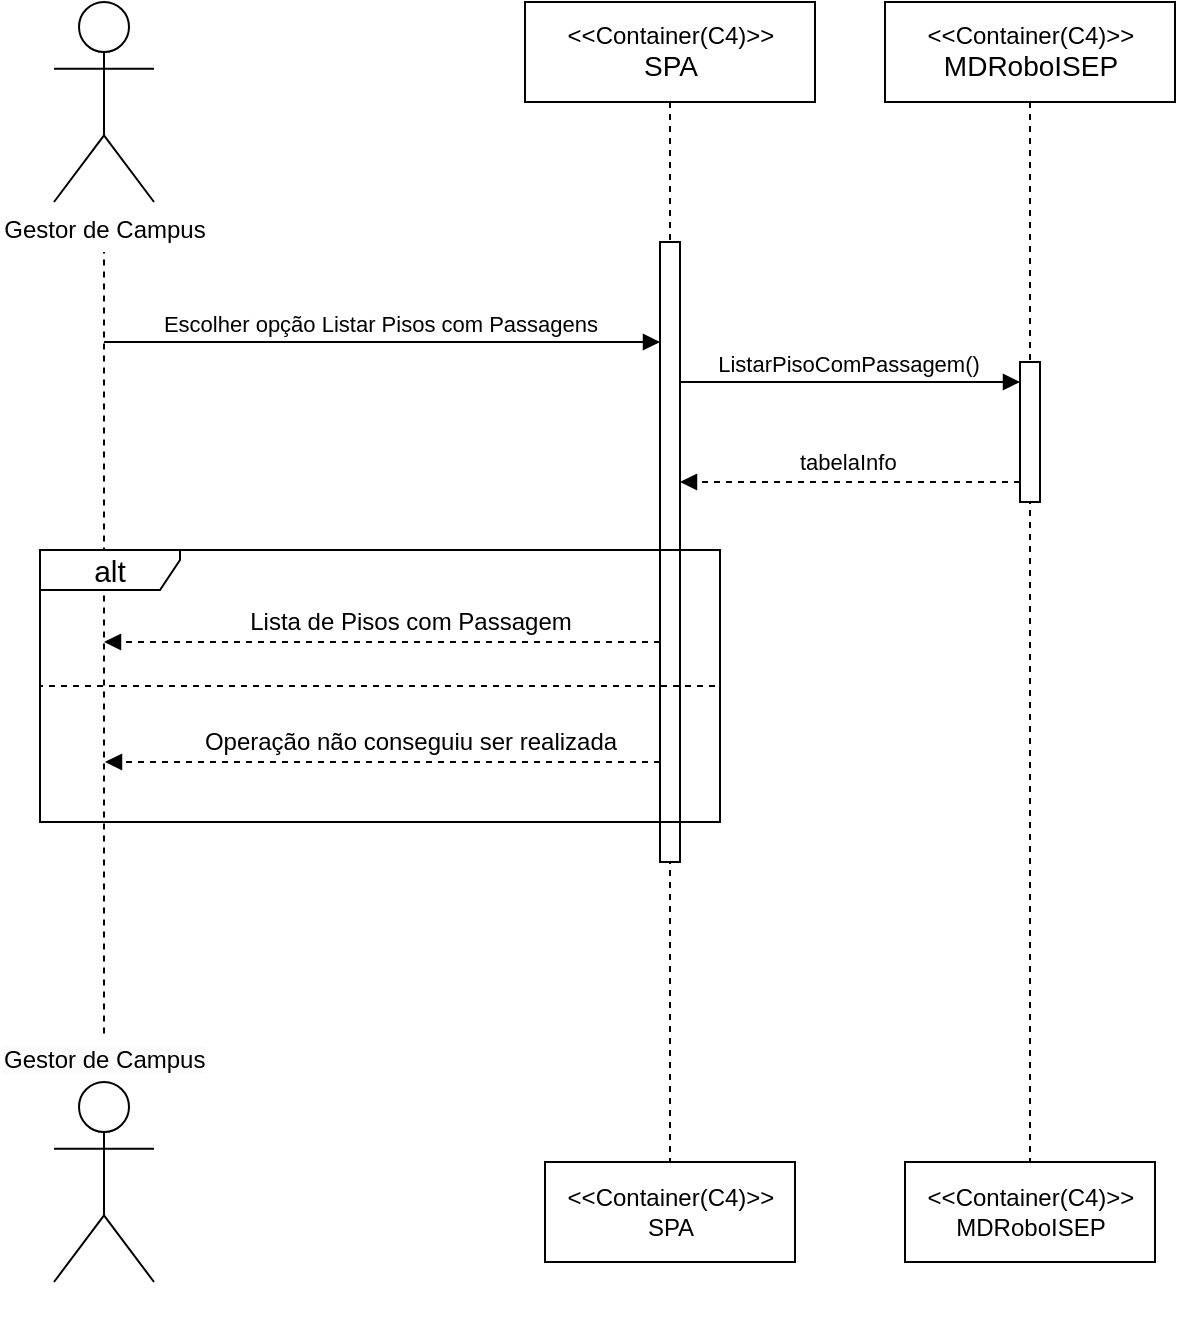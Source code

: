<mxfile version="22.1.3" type="device">
  <diagram name="Página-1" id="8qOGFKDvfAHfDWf1QJhq">
    <mxGraphModel dx="1774" dy="824" grid="1" gridSize="10" guides="1" tooltips="1" connect="1" arrows="1" fold="1" page="1" pageScale="1" pageWidth="827" pageHeight="1169" math="0" shadow="0">
      <root>
        <mxCell id="0" />
        <mxCell id="1" parent="0" />
        <mxCell id="WQw1eig_ybm1kf_Z5im0-1" value="&amp;lt;&amp;lt;Container(C4)&amp;gt;&amp;gt;&lt;br style=&quot;border-color: var(--border-color);&quot;&gt;&lt;font style=&quot;font-size: 14px;&quot;&gt;SPA&lt;/font&gt;" style="shape=umlLifeline;perimeter=lifelinePerimeter;whiteSpace=wrap;html=1;container=1;dropTarget=0;collapsible=0;recursiveResize=0;outlineConnect=0;portConstraint=eastwest;newEdgeStyle={&quot;curved&quot;:0,&quot;rounded&quot;:0};size=50;" vertex="1" parent="1">
          <mxGeometry x="322.5" y="30" width="145" height="580" as="geometry" />
        </mxCell>
        <mxCell id="WQw1eig_ybm1kf_Z5im0-2" value="&amp;lt;&amp;lt;Container(C4)&amp;gt;&amp;gt;&lt;br style=&quot;border-color: var(--border-color);&quot;&gt;SPA" style="shape=umlLifeline;perimeter=lifelinePerimeter;whiteSpace=wrap;html=1;container=1;dropTarget=0;collapsible=0;recursiveResize=0;outlineConnect=0;portConstraint=eastwest;newEdgeStyle={&quot;curved&quot;:0,&quot;rounded&quot;:0};size=60;" vertex="1" parent="1">
          <mxGeometry x="332.5" y="610" width="125" height="50" as="geometry" />
        </mxCell>
        <mxCell id="WQw1eig_ybm1kf_Z5im0-3" value="Gestor de Campus" style="shape=umlActor;verticalLabelPosition=bottom;verticalAlign=top;html=1;outlineConnect=0;" vertex="1" parent="1">
          <mxGeometry x="87" y="30" width="50" height="100" as="geometry" />
        </mxCell>
        <mxCell id="WQw1eig_ybm1kf_Z5im0-4" value="" style="line;strokeWidth=1;dashed=1;labelPosition=center;verticalLabelPosition=bottom;align=left;verticalAlign=top;spacingLeft=20;spacingTop=15;html=1;whiteSpace=wrap;rotation=-90;" vertex="1" parent="1">
          <mxGeometry x="-83.37" y="345.38" width="390.75" height="10" as="geometry" />
        </mxCell>
        <mxCell id="WQw1eig_ybm1kf_Z5im0-5" value="Actor" style="shape=umlActor;verticalLabelPosition=bottom;verticalAlign=top;html=1;outlineConnect=0;textOpacity=0;" vertex="1" parent="1">
          <mxGeometry x="87" y="570" width="50" height="100" as="geometry" />
        </mxCell>
        <mxCell id="WQw1eig_ybm1kf_Z5im0-6" value="Escolher opção Listar Pisos com Passagens" style="html=1;verticalAlign=bottom;endArrow=block;curved=0;rounded=0;" edge="1" parent="1" target="WQw1eig_ybm1kf_Z5im0-7">
          <mxGeometry x="-0.007" width="80" relative="1" as="geometry">
            <mxPoint x="112" y="200" as="sourcePoint" />
            <mxPoint x="192" y="200" as="targetPoint" />
            <mxPoint as="offset" />
          </mxGeometry>
        </mxCell>
        <mxCell id="WQw1eig_ybm1kf_Z5im0-7" value="" style="html=1;points=[[0,0,0,0,5],[0,1,0,0,-5],[1,0,0,0,5],[1,1,0,0,-5]];perimeter=orthogonalPerimeter;outlineConnect=0;targetShapes=umlLifeline;portConstraint=eastwest;newEdgeStyle={&quot;curved&quot;:0,&quot;rounded&quot;:0};" vertex="1" parent="1">
          <mxGeometry x="390" y="150" width="10" height="310" as="geometry" />
        </mxCell>
        <mxCell id="WQw1eig_ybm1kf_Z5im0-8" value="&lt;span style=&quot;color: rgb(0, 0, 0); font-family: Helvetica; font-size: 12px; font-style: normal; font-variant-ligatures: normal; font-variant-caps: normal; font-weight: 400; letter-spacing: normal; orphans: 2; text-align: center; text-indent: 0px; text-transform: none; widows: 2; word-spacing: 0px; -webkit-text-stroke-width: 0px; background-color: rgb(251, 251, 251); text-decoration-thickness: initial; text-decoration-style: initial; text-decoration-color: initial; float: none; display: inline !important;&quot;&gt;Gestor de Campus&lt;/span&gt;" style="text;whiteSpace=wrap;html=1;" vertex="1" parent="1">
          <mxGeometry x="60" y="545" width="130" height="40" as="geometry" />
        </mxCell>
        <mxCell id="WQw1eig_ybm1kf_Z5im0-9" value="&amp;lt;&amp;lt;Container(C4)&amp;gt;&amp;gt;&lt;br style=&quot;border-color: var(--border-color);&quot;&gt;&lt;font style=&quot;font-size: 14px;&quot;&gt;MDRoboISEP&lt;/font&gt;" style="shape=umlLifeline;perimeter=lifelinePerimeter;whiteSpace=wrap;html=1;container=1;dropTarget=0;collapsible=0;recursiveResize=0;outlineConnect=0;portConstraint=eastwest;newEdgeStyle={&quot;curved&quot;:0,&quot;rounded&quot;:0};size=50;" vertex="1" parent="1">
          <mxGeometry x="502.5" y="30" width="145" height="580" as="geometry" />
        </mxCell>
        <mxCell id="WQw1eig_ybm1kf_Z5im0-10" value="&amp;lt;&amp;lt;Container(C4)&amp;gt;&amp;gt;&lt;br style=&quot;border-color: var(--border-color);&quot;&gt;MDRoboISEP" style="shape=umlLifeline;perimeter=lifelinePerimeter;whiteSpace=wrap;html=1;container=1;dropTarget=0;collapsible=0;recursiveResize=0;outlineConnect=0;portConstraint=eastwest;newEdgeStyle={&quot;curved&quot;:0,&quot;rounded&quot;:0};size=60;" vertex="1" parent="1">
          <mxGeometry x="512.5" y="610" width="125" height="50" as="geometry" />
        </mxCell>
        <mxCell id="WQw1eig_ybm1kf_Z5im0-11" value="" style="html=1;points=[[0,0,0,0,5],[0,1,0,0,-5],[1,0,0,0,5],[1,1,0,0,-5]];perimeter=orthogonalPerimeter;outlineConnect=0;targetShapes=umlLifeline;portConstraint=eastwest;newEdgeStyle={&quot;curved&quot;:0,&quot;rounded&quot;:0};" vertex="1" parent="1">
          <mxGeometry x="570" y="210" width="10" height="70" as="geometry" />
        </mxCell>
        <mxCell id="WQw1eig_ybm1kf_Z5im0-12" value="ListarPisoComPassagem()" style="html=1;verticalAlign=bottom;endArrow=block;curved=0;rounded=0;" edge="1" parent="1" target="WQw1eig_ybm1kf_Z5im0-11">
          <mxGeometry x="-0.012" width="80" relative="1" as="geometry">
            <mxPoint x="400" y="220" as="sourcePoint" />
            <mxPoint x="678" y="220" as="targetPoint" />
            <mxPoint as="offset" />
          </mxGeometry>
        </mxCell>
        <mxCell id="WQw1eig_ybm1kf_Z5im0-13" value="" style="html=1;verticalAlign=bottom;labelBackgroundColor=none;endArrow=block;endFill=1;dashed=1;rounded=0;" edge="1" parent="1">
          <mxGeometry width="160" relative="1" as="geometry">
            <mxPoint x="570" y="270" as="sourcePoint" />
            <mxPoint x="400" y="270" as="targetPoint" />
          </mxGeometry>
        </mxCell>
        <mxCell id="WQw1eig_ybm1kf_Z5im0-14" value="&lt;span style=&quot;color: rgb(0, 0, 0); font-family: Helvetica; font-size: 11px; font-style: normal; font-variant-ligatures: normal; font-variant-caps: normal; font-weight: 400; letter-spacing: normal; orphans: 2; text-align: center; text-indent: 0px; text-transform: none; widows: 2; word-spacing: 0px; -webkit-text-stroke-width: 0px; background-color: rgb(255, 255, 255); text-decoration-thickness: initial; text-decoration-style: initial; text-decoration-color: initial; float: none; display: inline !important;&quot;&gt;tabelaInfo&lt;/span&gt;" style="text;whiteSpace=wrap;html=1;" vertex="1" parent="1">
          <mxGeometry x="457.5" y="245.75" width="160" height="40" as="geometry" />
        </mxCell>
        <mxCell id="WQw1eig_ybm1kf_Z5im0-15" value="&lt;font style=&quot;font-size: 15px;&quot;&gt;alt&lt;/font&gt;" style="shape=umlFrame;whiteSpace=wrap;html=1;pointerEvents=0;recursiveResize=0;container=1;collapsible=0;width=70;align=center;height=20;" vertex="1" parent="1">
          <mxGeometry x="80" y="304" width="340" height="136" as="geometry" />
        </mxCell>
        <mxCell id="WQw1eig_ybm1kf_Z5im0-16" value="" style="html=1;verticalAlign=bottom;labelBackgroundColor=none;endArrow=block;endFill=1;dashed=1;rounded=0;" edge="1" parent="WQw1eig_ybm1kf_Z5im0-15" source="WQw1eig_ybm1kf_Z5im0-7">
          <mxGeometry width="160" relative="1" as="geometry">
            <mxPoint x="308" y="106" as="sourcePoint" />
            <mxPoint x="32.5" y="106" as="targetPoint" />
          </mxGeometry>
        </mxCell>
        <mxCell id="WQw1eig_ybm1kf_Z5im0-17" value="Operação não conseguiu ser realizada" style="text;html=1;align=center;verticalAlign=middle;resizable=0;points=[];autosize=1;strokeColor=none;fillColor=none;" vertex="1" parent="WQw1eig_ybm1kf_Z5im0-15">
          <mxGeometry x="70" y="81" width="230" height="30" as="geometry" />
        </mxCell>
        <mxCell id="WQw1eig_ybm1kf_Z5im0-18" value="Lista de Pisos com Passagem" style="text;html=1;align=center;verticalAlign=middle;resizable=0;points=[];autosize=1;strokeColor=none;fillColor=none;" vertex="1" parent="WQw1eig_ybm1kf_Z5im0-15">
          <mxGeometry x="95" y="21" width="180" height="30" as="geometry" />
        </mxCell>
        <mxCell id="WQw1eig_ybm1kf_Z5im0-19" value="" style="html=1;verticalAlign=bottom;labelBackgroundColor=none;endArrow=block;endFill=1;dashed=1;rounded=0;" edge="1" parent="WQw1eig_ybm1kf_Z5im0-15" source="WQw1eig_ybm1kf_Z5im0-7">
          <mxGeometry width="160" relative="1" as="geometry">
            <mxPoint x="310" y="45.58" as="sourcePoint" />
            <mxPoint x="32" y="46" as="targetPoint" />
          </mxGeometry>
        </mxCell>
        <mxCell id="WQw1eig_ybm1kf_Z5im0-20" value="" style="line;strokeWidth=1;dashed=1;labelPosition=center;verticalLabelPosition=bottom;align=left;verticalAlign=top;spacingLeft=20;spacingTop=15;html=1;whiteSpace=wrap;rotation=-180;" vertex="1" parent="WQw1eig_ybm1kf_Z5im0-15">
          <mxGeometry y="63" width="337.5" height="10" as="geometry" />
        </mxCell>
      </root>
    </mxGraphModel>
  </diagram>
</mxfile>

